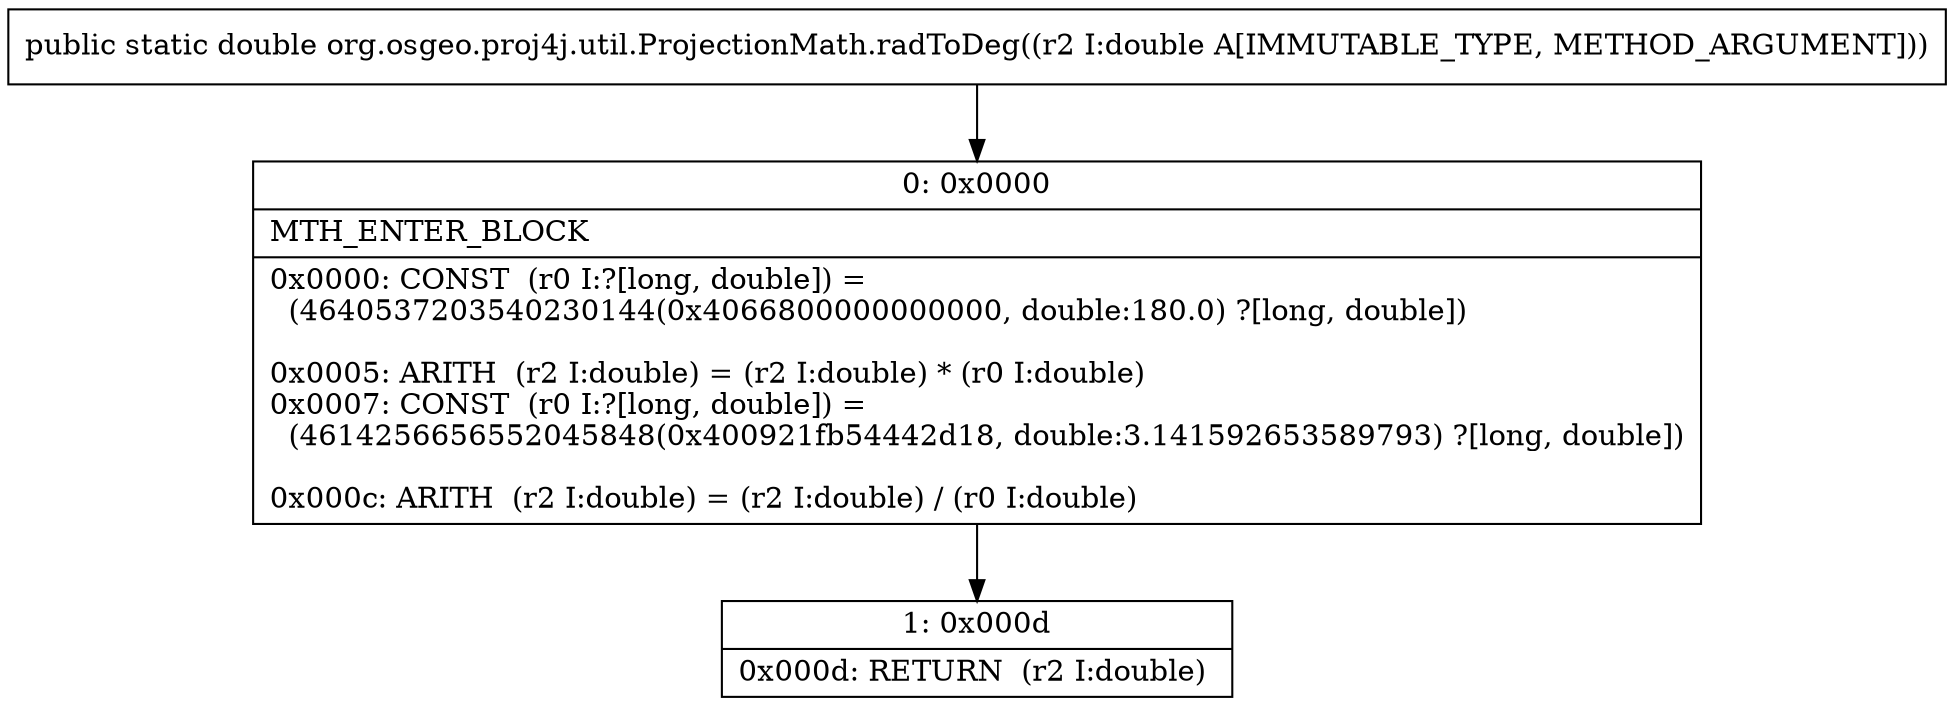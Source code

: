 digraph "CFG fororg.osgeo.proj4j.util.ProjectionMath.radToDeg(D)D" {
Node_0 [shape=record,label="{0\:\ 0x0000|MTH_ENTER_BLOCK\l|0x0000: CONST  (r0 I:?[long, double]) = \l  (4640537203540230144(0x4066800000000000, double:180.0) ?[long, double])\l \l0x0005: ARITH  (r2 I:double) = (r2 I:double) * (r0 I:double) \l0x0007: CONST  (r0 I:?[long, double]) = \l  (4614256656552045848(0x400921fb54442d18, double:3.141592653589793) ?[long, double])\l \l0x000c: ARITH  (r2 I:double) = (r2 I:double) \/ (r0 I:double) \l}"];
Node_1 [shape=record,label="{1\:\ 0x000d|0x000d: RETURN  (r2 I:double) \l}"];
MethodNode[shape=record,label="{public static double org.osgeo.proj4j.util.ProjectionMath.radToDeg((r2 I:double A[IMMUTABLE_TYPE, METHOD_ARGUMENT])) }"];
MethodNode -> Node_0;
Node_0 -> Node_1;
}

